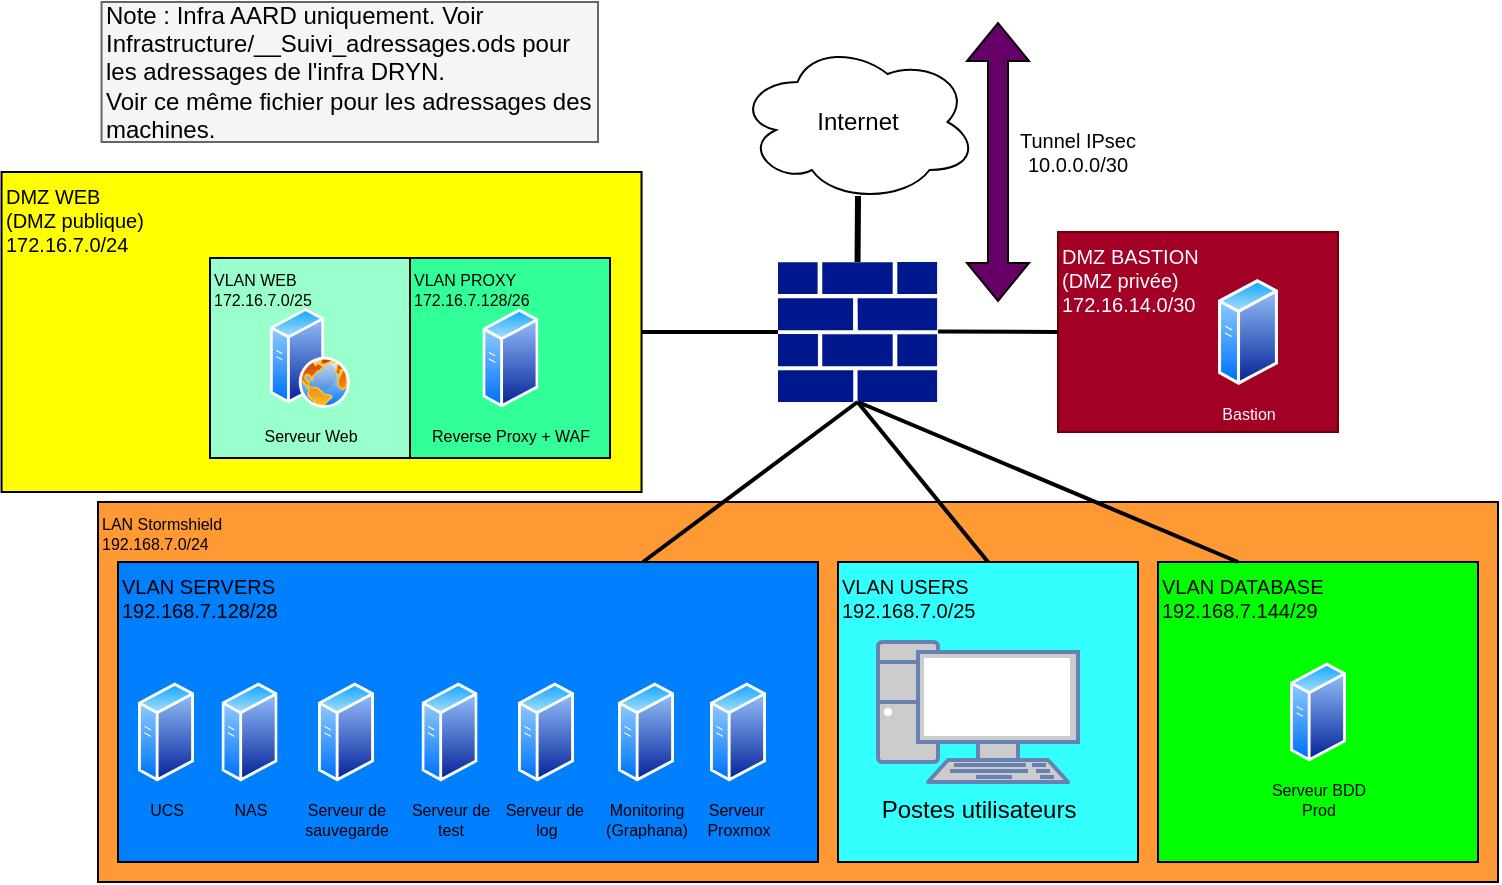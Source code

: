 <mxfile version="27.0.9">
  <diagram name="Page-1" id="TismizE8A68H-9k3w-Sa">
    <mxGraphModel dx="983" dy="1687" grid="1" gridSize="10" guides="1" tooltips="1" connect="1" arrows="1" fold="1" page="1" pageScale="1" pageWidth="827" pageHeight="1169" background="#ffffff" math="0" shadow="0">
      <root>
        <mxCell id="0" />
        <mxCell id="1" parent="0" />
        <mxCell id="YqawrPtrUhzIzxj1BCeo-4" value="DMZ WEB&amp;nbsp;&lt;div&gt;(DMZ publique)&lt;/div&gt;&lt;div&gt;172.16.7.0/24&lt;/div&gt;" style="rounded=0;whiteSpace=wrap;html=1;fillColor=#FFFF00;strokeColor=#000000;align=left;verticalAlign=top;fontColor=#000000;fontSize=10;" parent="1" vertex="1">
          <mxGeometry x="31.77" y="75" width="320" height="160" as="geometry" />
        </mxCell>
        <mxCell id="IB3uZ79_0tRTxkBwEHRQ-2" value="VLAN PROXY&lt;div&gt;172.16.7.128/26&lt;/div&gt;" style="rounded=0;whiteSpace=wrap;html=1;fillColor=#33FF99;align=left;verticalAlign=top;fontSize=8;fontColor=#000000;" parent="1" vertex="1">
          <mxGeometry x="236" y="118" width="100" height="100" as="geometry" />
        </mxCell>
        <mxCell id="IB3uZ79_0tRTxkBwEHRQ-1" value="VLAN WEB&lt;div&gt;172.16.7.0/25&lt;/div&gt;" style="rounded=0;whiteSpace=wrap;html=1;fillColor=#99FFCC;align=left;verticalAlign=top;fontColor=#000000;fontSize=8;" parent="1" vertex="1">
          <mxGeometry x="136" y="118" width="100" height="100" as="geometry" />
        </mxCell>
        <mxCell id="YqawrPtrUhzIzxj1BCeo-30" value="DMZ BASTION&amp;nbsp;&lt;div&gt;(DMZ privée)&lt;/div&gt;&lt;div&gt;172.16.14.0/30&lt;/div&gt;" style="rounded=0;whiteSpace=wrap;html=1;fillColor=#a20025;strokeColor=#6F0000;align=left;verticalAlign=top;fontColor=#ffffff;fontSize=10;" parent="1" vertex="1">
          <mxGeometry x="560" y="105" width="140" height="100" as="geometry" />
        </mxCell>
        <mxCell id="YqawrPtrUhzIzxj1BCeo-26" value="LAN Stormshield&lt;div&gt;192.168.7.0/24&lt;/div&gt;" style="rounded=0;whiteSpace=wrap;html=1;strokeColor=#000000;fillColor=#FF9933;fontColor=#000000;fontSize=8;align=left;verticalAlign=top;" parent="1" vertex="1">
          <mxGeometry x="80" y="240" width="700" height="190" as="geometry" />
        </mxCell>
        <mxCell id="YqawrPtrUhzIzxj1BCeo-1" value="" style="sketch=0;aspect=fixed;pointerEvents=1;shadow=0;dashed=0;html=1;strokeColor=none;labelPosition=center;verticalLabelPosition=bottom;verticalAlign=top;align=center;fillColor=#00188D;shape=mxgraph.mscae.enterprise.firewall" parent="1" vertex="1">
          <mxGeometry x="420" y="120" width="79.54" height="70" as="geometry" />
        </mxCell>
        <mxCell id="YqawrPtrUhzIzxj1BCeo-2" value="&lt;font color=&quot;#000000&quot;&gt;Internet&lt;/font&gt;" style="ellipse;shape=cloud;whiteSpace=wrap;html=1;fillColor=#ffffff;strokeColor=#000000;" parent="1" vertex="1">
          <mxGeometry x="399.77" y="10" width="120" height="80" as="geometry" />
        </mxCell>
        <mxCell id="YqawrPtrUhzIzxj1BCeo-3" value="" style="endArrow=none;html=1;rounded=0;entryX=0.502;entryY=0.963;entryDx=0;entryDy=0;entryPerimeter=0;exitX=0.5;exitY=0;exitDx=0;exitDy=0;exitPerimeter=0;strokeColor=#000000;strokeWidth=3;" parent="1" source="YqawrPtrUhzIzxj1BCeo-1" target="YqawrPtrUhzIzxj1BCeo-2" edge="1">
          <mxGeometry width="50" height="50" relative="1" as="geometry">
            <mxPoint x="470" y="190" as="sourcePoint" />
            <mxPoint x="520" y="140" as="targetPoint" />
          </mxGeometry>
        </mxCell>
        <mxCell id="YqawrPtrUhzIzxj1BCeo-5" value="Serveur Web" style="image;aspect=fixed;perimeter=ellipsePerimeter;html=1;align=center;shadow=0;dashed=0;spacingTop=3;image=img/lib/active_directory/web_server.svg;labelBackgroundColor=none;fontColor=#000000;fontSize=8;" parent="1" vertex="1">
          <mxGeometry x="166" y="143" width="40" height="50" as="geometry" />
        </mxCell>
        <mxCell id="YqawrPtrUhzIzxj1BCeo-7" value="Reverse Proxy + WAF" style="image;aspect=fixed;perimeter=ellipsePerimeter;html=1;align=center;shadow=0;dashed=0;spacingTop=3;image=img/lib/active_directory/generic_server.svg;labelBackgroundColor=none;fontColor=#000000;fontSize=8;" parent="1" vertex="1">
          <mxGeometry x="272.23" y="143" width="28.0" height="50" as="geometry" />
        </mxCell>
        <mxCell id="YqawrPtrUhzIzxj1BCeo-9" value="VLAN SERVERS&lt;br&gt;&lt;div&gt;192.168.7.128/28&lt;/div&gt;" style="rounded=0;whiteSpace=wrap;html=1;fillColor=#007FFF;strokeColor=#000000;align=left;verticalAlign=top;fontColor=#000000;fontSize=10;" parent="1" vertex="1">
          <mxGeometry x="90" y="270" width="350" height="150" as="geometry" />
        </mxCell>
        <mxCell id="YqawrPtrUhzIzxj1BCeo-10" value="Bastion" style="image;aspect=fixed;perimeter=ellipsePerimeter;html=1;align=center;shadow=0;dashed=0;spacingTop=3;image=img/lib/active_directory/generic_server.svg;labelBackgroundColor=none;fontColor=#ffffff;fontSize=8;" parent="1" vertex="1">
          <mxGeometry x="640" y="128.22" width="30" height="53.57" as="geometry" />
        </mxCell>
        <mxCell id="YqawrPtrUhzIzxj1BCeo-11" value="Monitoring &lt;br&gt;(Graphana)" style="image;aspect=fixed;perimeter=ellipsePerimeter;html=1;align=center;shadow=0;dashed=0;spacingTop=3;image=img/lib/active_directory/generic_server.svg;labelBackgroundColor=none;fontColor=#000000;fontSize=8;" parent="1" vertex="1">
          <mxGeometry x="340" y="330" width="28.0" height="50" as="geometry" />
        </mxCell>
        <mxCell id="YqawrPtrUhzIzxj1BCeo-12" value="Serveur de&lt;div&gt;sauvegarde&lt;/div&gt;" style="image;aspect=fixed;perimeter=ellipsePerimeter;html=1;align=center;shadow=0;dashed=0;spacingTop=3;image=img/lib/active_directory/generic_server.svg;labelBackgroundColor=none;fontColor=#000000;fontSize=8;" parent="1" vertex="1">
          <mxGeometry x="190" y="330" width="28.0" height="50" as="geometry" />
        </mxCell>
        <mxCell id="YqawrPtrUhzIzxj1BCeo-13" value="Serveur de&amp;nbsp;&lt;div&gt;log&lt;/div&gt;" style="image;aspect=fixed;perimeter=ellipsePerimeter;html=1;align=center;shadow=0;dashed=0;spacingTop=3;image=img/lib/active_directory/generic_server.svg;labelBackgroundColor=none;fontColor=#000000;fontSize=8;" parent="1" vertex="1">
          <mxGeometry x="290" y="330" width="28.0" height="50" as="geometry" />
        </mxCell>
        <mxCell id="YqawrPtrUhzIzxj1BCeo-14" value="Serveur de&lt;div&gt;test&lt;/div&gt;" style="image;aspect=fixed;perimeter=ellipsePerimeter;html=1;align=center;shadow=0;dashed=0;spacingTop=3;image=img/lib/active_directory/generic_server.svg;labelBackgroundColor=none;fontColor=#000000;fontSize=8;" parent="1" vertex="1">
          <mxGeometry x="241.77" y="330" width="28.0" height="50" as="geometry" />
        </mxCell>
        <mxCell id="YqawrPtrUhzIzxj1BCeo-15" value="&lt;div&gt;VLAN DATABASE&lt;/div&gt;&lt;div&gt;192.168.7.144/29&lt;/div&gt;" style="rounded=0;whiteSpace=wrap;html=1;fillColor=#00FF00;strokeColor=#000000;align=left;verticalAlign=top;fontColor=#000000;fontSize=10;" parent="1" vertex="1">
          <mxGeometry x="610" y="270" width="160" height="150" as="geometry" />
        </mxCell>
        <mxCell id="YqawrPtrUhzIzxj1BCeo-16" value="UCS" style="image;aspect=fixed;perimeter=ellipsePerimeter;html=1;align=center;shadow=0;dashed=0;spacingTop=3;image=img/lib/active_directory/generic_server.svg;labelBackgroundColor=none;fontColor=#000000;fontSize=8;" parent="1" vertex="1">
          <mxGeometry x="100.0" y="330" width="28.0" height="50" as="geometry" />
        </mxCell>
        <mxCell id="YqawrPtrUhzIzxj1BCeo-17" value="Serveur BDD&lt;div&gt;Prod&lt;/div&gt;" style="image;aspect=fixed;perimeter=ellipsePerimeter;html=1;align=center;shadow=0;dashed=0;spacingTop=3;image=img/lib/active_directory/generic_server.svg;labelBackgroundColor=none;fontColor=#000000;fontSize=8;" parent="1" vertex="1">
          <mxGeometry x="676" y="320" width="28.0" height="50" as="geometry" />
        </mxCell>
        <mxCell id="YqawrPtrUhzIzxj1BCeo-19" value="" style="endArrow=none;html=1;rounded=0;entryX=0;entryY=0.5;entryDx=0;entryDy=0;entryPerimeter=0;exitX=1;exitY=0.5;exitDx=0;exitDy=0;strokeWidth=2;strokeColor=#000000;" parent="1" source="YqawrPtrUhzIzxj1BCeo-4" target="YqawrPtrUhzIzxj1BCeo-1" edge="1">
          <mxGeometry width="50" height="50" relative="1" as="geometry">
            <mxPoint x="460" y="260" as="sourcePoint" />
            <mxPoint x="510" y="210" as="targetPoint" />
          </mxGeometry>
        </mxCell>
        <mxCell id="YqawrPtrUhzIzxj1BCeo-21" value="" style="endArrow=none;html=1;rounded=0;entryX=0.5;entryY=1;entryDx=0;entryDy=0;entryPerimeter=0;strokeWidth=2;strokeColor=#000000;exitX=0.75;exitY=0;exitDx=0;exitDy=0;" parent="1" source="YqawrPtrUhzIzxj1BCeo-9" target="YqawrPtrUhzIzxj1BCeo-1" edge="1">
          <mxGeometry width="50" height="50" relative="1" as="geometry">
            <mxPoint x="460" y="260" as="sourcePoint" />
            <mxPoint x="510" y="210" as="targetPoint" />
          </mxGeometry>
        </mxCell>
        <mxCell id="YqawrPtrUhzIzxj1BCeo-22" value="" style="endArrow=none;html=1;rounded=0;entryX=0.25;entryY=0;entryDx=0;entryDy=0;strokeWidth=2;strokeColor=#000000;" parent="1" target="YqawrPtrUhzIzxj1BCeo-15" edge="1">
          <mxGeometry width="50" height="50" relative="1" as="geometry">
            <mxPoint x="460" y="190" as="sourcePoint" />
            <mxPoint x="510" y="210" as="targetPoint" />
          </mxGeometry>
        </mxCell>
        <mxCell id="YqawrPtrUhzIzxj1BCeo-24" value="Serveur&amp;nbsp;&lt;div&gt;Proxmox&lt;/div&gt;" style="image;aspect=fixed;perimeter=ellipsePerimeter;html=1;align=center;shadow=0;dashed=0;spacingTop=3;image=img/lib/active_directory/generic_server.svg;labelBackgroundColor=none;fontColor=#000000;fontSize=8;" parent="1" vertex="1">
          <mxGeometry x="386" y="330" width="28.0" height="50" as="geometry" />
        </mxCell>
        <mxCell id="YqawrPtrUhzIzxj1BCeo-27" value="&lt;div&gt;VLAN USERS&lt;/div&gt;&lt;div&gt;192.168.7.0/25&lt;/div&gt;" style="rounded=0;whiteSpace=wrap;html=1;strokeColor=#000000;fillColor=#33FFFF;verticalAlign=top;align=left;fontColor=#000000;fontSize=10;" parent="1" vertex="1">
          <mxGeometry x="450" y="270" width="150" height="150" as="geometry" />
        </mxCell>
        <mxCell id="YqawrPtrUhzIzxj1BCeo-31" value="" style="endArrow=none;html=1;rounded=0;entryX=0;entryY=0.5;entryDx=0;entryDy=0;exitX=1;exitY=0.5;exitDx=0;exitDy=0;strokeWidth=2;strokeColor=#000000;" parent="1" target="YqawrPtrUhzIzxj1BCeo-30" edge="1">
          <mxGeometry width="50" height="50" relative="1" as="geometry">
            <mxPoint x="500" y="154.71" as="sourcePoint" />
            <mxPoint x="620" y="154.71" as="targetPoint" />
          </mxGeometry>
        </mxCell>
        <mxCell id="YqawrPtrUhzIzxj1BCeo-32" value="" style="endArrow=none;html=1;rounded=0;entryX=0.5;entryY=1;entryDx=0;entryDy=0;entryPerimeter=0;exitX=0.5;exitY=0;exitDx=0;exitDy=0;strokeWidth=2;strokeColor=#000000;" parent="1" source="YqawrPtrUhzIzxj1BCeo-27" target="YqawrPtrUhzIzxj1BCeo-1" edge="1">
          <mxGeometry width="50" height="50" relative="1" as="geometry">
            <mxPoint x="440" y="280" as="sourcePoint" />
            <mxPoint x="490" y="230" as="targetPoint" />
          </mxGeometry>
        </mxCell>
        <mxCell id="YqawrPtrUhzIzxj1BCeo-37" value="" style="shape=flexArrow;endArrow=classic;startArrow=classic;html=1;rounded=0;fillColor=#660066;" parent="1" edge="1">
          <mxGeometry width="100" height="100" relative="1" as="geometry">
            <mxPoint x="530" y="140" as="sourcePoint" />
            <mxPoint x="530" as="targetPoint" />
          </mxGeometry>
        </mxCell>
        <mxCell id="YqawrPtrUhzIzxj1BCeo-38" value="&lt;font color=&quot;#000000&quot;&gt;Tunnel&amp;nbsp;&lt;/font&gt;&lt;span style=&quot;color: rgb(0, 0, 0); background-color: initial;&quot;&gt;IPsec&lt;/span&gt;&lt;div&gt;&lt;span style=&quot;color: rgb(0, 0, 0); background-color: initial;&quot;&gt;10.0.0.0/30&lt;/span&gt;&lt;/div&gt;" style="text;html=1;align=center;verticalAlign=middle;whiteSpace=wrap;rounded=0;fontSize=10;" parent="1" vertex="1">
          <mxGeometry x="530" y="50" width="80" height="30" as="geometry" />
        </mxCell>
        <mxCell id="YqawrPtrUhzIzxj1BCeo-40" value="NAS" style="image;aspect=fixed;perimeter=ellipsePerimeter;html=1;align=center;shadow=0;dashed=0;spacingTop=3;image=img/lib/active_directory/generic_server.svg;labelBackgroundColor=none;fontColor=#000000;fontSize=8;" parent="1" vertex="1">
          <mxGeometry x="141.77" y="330" width="28.0" height="50" as="geometry" />
        </mxCell>
        <mxCell id="CGVpo9sNGCtjRVV3CvOS-3" value="Postes utilisateurs" style="fontColor=#000000;verticalAlign=top;verticalLabelPosition=bottom;labelPosition=center;align=center;html=1;outlineConnect=0;fillColor=#CCCCCC;strokeColor=#6881B3;gradientColor=none;gradientDirection=north;strokeWidth=2;shape=mxgraph.networks.pc;" parent="1" vertex="1">
          <mxGeometry x="470" y="310" width="100" height="70" as="geometry" />
        </mxCell>
        <mxCell id="IB3uZ79_0tRTxkBwEHRQ-15" value="&lt;font color=&quot;#000000&quot;&gt;Note : Infra AARD uniquement. Voir Infrastructure/__Suivi_adressages.ods pour les adressages de l&#39;infra DRYN.&lt;/font&gt;&lt;div&gt;&lt;font color=&quot;#000000&quot;&gt;Voir ce même fichier pour les adressages des machines.&lt;/font&gt;&lt;/div&gt;" style="text;html=1;align=left;verticalAlign=middle;whiteSpace=wrap;rounded=0;fillColor=#f5f5f5;fontColor=#333333;strokeColor=#666666;" parent="1" vertex="1">
          <mxGeometry x="81.77" y="-10" width="248.23" height="70" as="geometry" />
        </mxCell>
      </root>
    </mxGraphModel>
  </diagram>
</mxfile>
